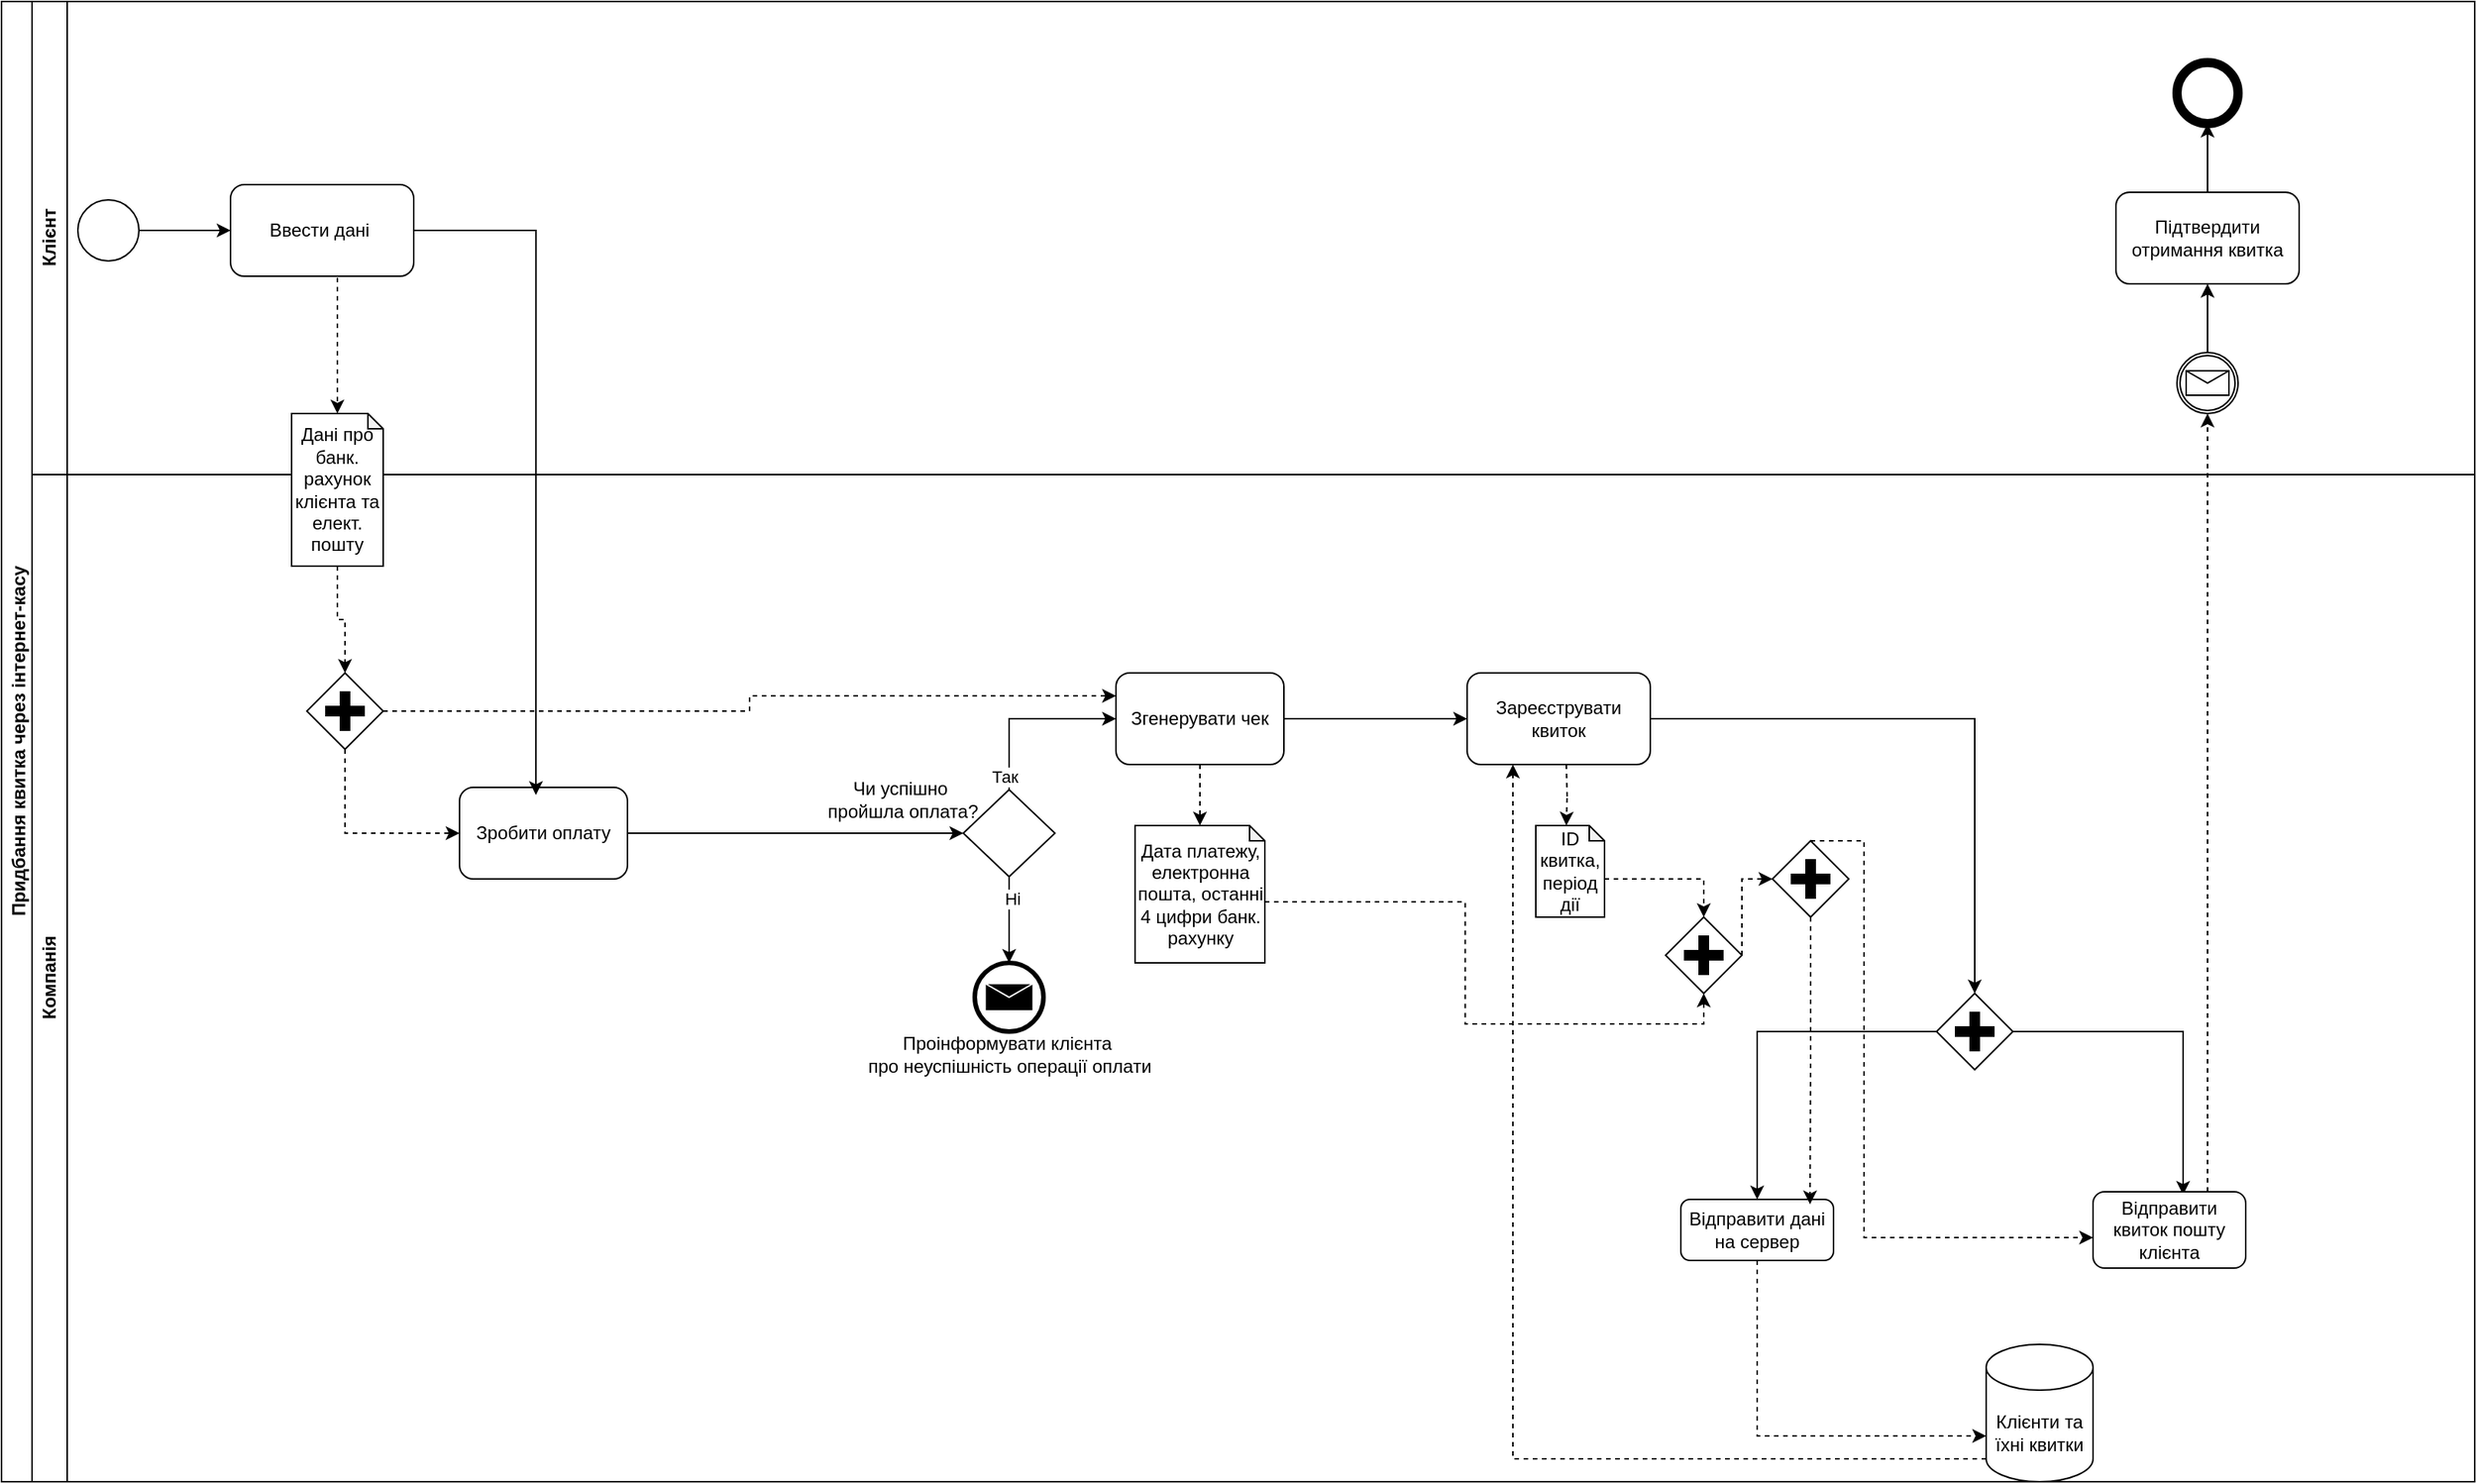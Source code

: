 <mxfile version="24.7.17">
  <diagram name="Page-1" id="2a216829-ef6e-dabb-86c1-c78162f3ba2b">
    <mxGraphModel dx="778" dy="393" grid="1" gridSize="10" guides="1" tooltips="1" connect="1" arrows="1" fold="1" page="1" pageScale="1" pageWidth="850" pageHeight="1100" background="none" math="0" shadow="0">
      <root>
        <mxCell id="0" />
        <mxCell id="1" parent="0" />
        <mxCell id="T00dslBi2b2i00kKxEPh-1" value="Придбання квитка через інтернет-касу" style="swimlane;horizontal=0;whiteSpace=wrap;html=1;" parent="1" vertex="1">
          <mxGeometry x="100" y="300" width="1620" height="970" as="geometry" />
        </mxCell>
        <mxCell id="T00dslBi2b2i00kKxEPh-2" value="Компанія" style="swimlane;horizontal=0;whiteSpace=wrap;html=1;" parent="T00dslBi2b2i00kKxEPh-1" vertex="1">
          <mxGeometry x="20" y="310" width="1600" height="660" as="geometry" />
        </mxCell>
        <mxCell id="T00dslBi2b2i00kKxEPh-102" style="edgeStyle=orthogonalEdgeStyle;rounded=0;orthogonalLoop=1;jettySize=auto;html=1;entryX=0;entryY=0.5;entryDx=0;entryDy=0;" parent="T00dslBi2b2i00kKxEPh-2" source="T00dslBi2b2i00kKxEPh-5" target="T00dslBi2b2i00kKxEPh-6" edge="1">
          <mxGeometry relative="1" as="geometry" />
        </mxCell>
        <mxCell id="T00dslBi2b2i00kKxEPh-5" value="Зробити оплату" style="rounded=1;whiteSpace=wrap;html=1;" parent="T00dslBi2b2i00kKxEPh-2" vertex="1">
          <mxGeometry x="280" y="205" width="110" height="60" as="geometry" />
        </mxCell>
        <mxCell id="E7joxLQLJX-L2FkS-B1a-82" style="edgeStyle=orthogonalEdgeStyle;rounded=0;orthogonalLoop=1;jettySize=auto;html=1;exitX=0.5;exitY=1;exitDx=0;exitDy=0;entryX=0.5;entryY=0;entryDx=0;entryDy=0;entryPerimeter=0;" parent="T00dslBi2b2i00kKxEPh-2" source="T00dslBi2b2i00kKxEPh-6" target="jD8df8YkjxwXbyUeXXZ7-4" edge="1">
          <mxGeometry relative="1" as="geometry">
            <mxPoint x="640" y="312.5" as="targetPoint" />
          </mxGeometry>
        </mxCell>
        <mxCell id="E7joxLQLJX-L2FkS-B1a-83" value="Ні" style="edgeLabel;html=1;align=center;verticalAlign=middle;resizable=0;points=[];" parent="E7joxLQLJX-L2FkS-B1a-82" vertex="1" connectable="0">
          <mxGeometry x="-0.508" y="2" relative="1" as="geometry">
            <mxPoint as="offset" />
          </mxGeometry>
        </mxCell>
        <mxCell id="T00dslBi2b2i00kKxEPh-6" value="" style="rhombus;whiteSpace=wrap;html=1;" parent="T00dslBi2b2i00kKxEPh-2" vertex="1">
          <mxGeometry x="610" y="206.5" width="60" height="57" as="geometry" />
        </mxCell>
        <mxCell id="T00dslBi2b2i00kKxEPh-7" value="Чи успішно&amp;nbsp;&lt;div&gt;пройшла оплата?&lt;/div&gt;" style="text;html=1;align=center;verticalAlign=middle;resizable=0;points=[];autosize=1;strokeColor=none;fillColor=none;" parent="T00dslBi2b2i00kKxEPh-2" vertex="1">
          <mxGeometry x="510" y="192.5" width="120" height="40" as="geometry" />
        </mxCell>
        <mxCell id="T00dslBi2b2i00kKxEPh-11" value="" style="endArrow=classic;html=1;rounded=0;exitX=0.5;exitY=0;exitDx=0;exitDy=0;entryX=0;entryY=0.5;entryDx=0;entryDy=0;" parent="T00dslBi2b2i00kKxEPh-2" source="T00dslBi2b2i00kKxEPh-6" target="jD8df8YkjxwXbyUeXXZ7-6" edge="1">
          <mxGeometry width="50" height="50" relative="1" as="geometry">
            <mxPoint x="1260" y="292.5" as="sourcePoint" />
            <mxPoint x="710" y="167.5" as="targetPoint" />
            <Array as="points">
              <mxPoint x="640" y="160" />
            </Array>
          </mxGeometry>
        </mxCell>
        <mxCell id="T00dslBi2b2i00kKxEPh-12" value="&lt;div&gt;&lt;br&gt;&lt;/div&gt;" style="edgeLabel;html=1;align=center;verticalAlign=middle;resizable=0;points=[];" parent="T00dslBi2b2i00kKxEPh-11" vertex="1" connectable="0">
          <mxGeometry x="-0.606" y="-1" relative="1" as="geometry">
            <mxPoint as="offset" />
          </mxGeometry>
        </mxCell>
        <mxCell id="T00dslBi2b2i00kKxEPh-13" value="Так" style="edgeLabel;html=1;align=center;verticalAlign=middle;resizable=0;points=[];" parent="T00dslBi2b2i00kKxEPh-11" vertex="1" connectable="0">
          <mxGeometry x="-0.854" y="3" relative="1" as="geometry">
            <mxPoint as="offset" />
          </mxGeometry>
        </mxCell>
        <mxCell id="E7joxLQLJX-L2FkS-B1a-9" style="edgeStyle=orthogonalEdgeStyle;rounded=0;orthogonalLoop=1;jettySize=auto;html=1;exitX=0.5;exitY=1;exitDx=0;exitDy=0;exitPerimeter=0;dashed=1;" parent="T00dslBi2b2i00kKxEPh-2" edge="1">
          <mxGeometry relative="1" as="geometry">
            <mxPoint x="1005" y="230" as="targetPoint" />
            <mxPoint x="1005" y="190.0" as="sourcePoint" />
          </mxGeometry>
        </mxCell>
        <mxCell id="T00dslBi2b2i00kKxEPh-82" value="" style="edgeStyle=orthogonalEdgeStyle;rounded=0;orthogonalLoop=1;jettySize=auto;html=1;entryX=0.5;entryY=0;entryDx=0;entryDy=0;entryPerimeter=0;exitX=1;exitY=0.5;exitDx=0;exitDy=0;" parent="T00dslBi2b2i00kKxEPh-2" source="jD8df8YkjxwXbyUeXXZ7-2" target="E7joxLQLJX-L2FkS-B1a-11" edge="1">
          <mxGeometry relative="1" as="geometry">
            <mxPoint x="1242.5" y="165" as="targetPoint" />
            <mxPoint x="1070" y="166" as="sourcePoint" />
          </mxGeometry>
        </mxCell>
        <mxCell id="jD8df8YkjxwXbyUeXXZ7-3" style="edgeStyle=orthogonalEdgeStyle;rounded=0;orthogonalLoop=1;jettySize=auto;html=1;exitX=0;exitY=1;exitDx=0;exitDy=-15;exitPerimeter=0;dashed=1;entryX=0.25;entryY=1;entryDx=0;entryDy=0;" edge="1" parent="T00dslBi2b2i00kKxEPh-2" source="T00dslBi2b2i00kKxEPh-73" target="jD8df8YkjxwXbyUeXXZ7-2">
          <mxGeometry relative="1" as="geometry">
            <mxPoint x="970" y="240" as="targetPoint" />
          </mxGeometry>
        </mxCell>
        <mxCell id="T00dslBi2b2i00kKxEPh-73" value="&lt;span style=&quot;background-color: initial;&quot;&gt;Клієнти та їхні квитки&lt;/span&gt;" style="shape=cylinder3;whiteSpace=wrap;html=1;boundedLbl=1;backgroundOutline=1;size=15;" parent="T00dslBi2b2i00kKxEPh-2" vertex="1">
          <mxGeometry x="1280" y="570" width="70" height="90" as="geometry" />
        </mxCell>
        <mxCell id="T00dslBi2b2i00kKxEPh-74" style="edgeStyle=orthogonalEdgeStyle;rounded=0;orthogonalLoop=1;jettySize=auto;html=1;dashed=1;entryX=0;entryY=0;entryDx=0;entryDy=60;entryPerimeter=0;exitX=0.5;exitY=1;exitDx=0;exitDy=0;" parent="T00dslBi2b2i00kKxEPh-2" source="E7joxLQLJX-L2FkS-B1a-12" target="T00dslBi2b2i00kKxEPh-73" edge="1">
          <mxGeometry relative="1" as="geometry">
            <mxPoint x="1279.5" y="620" as="targetPoint" />
            <mxPoint x="1130.5" y="500" as="sourcePoint" />
          </mxGeometry>
        </mxCell>
        <mxCell id="E7joxLQLJX-L2FkS-B1a-78" value="&lt;div&gt;&lt;br&gt;&lt;/div&gt;" style="edgeLabel;html=1;align=center;verticalAlign=middle;resizable=0;points=[];" parent="T00dslBi2b2i00kKxEPh-74" vertex="1" connectable="0">
          <mxGeometry x="0.989" y="-1" relative="1" as="geometry">
            <mxPoint as="offset" />
          </mxGeometry>
        </mxCell>
        <mxCell id="E7joxLQLJX-L2FkS-B1a-10" value="ID квитка, період дії" style="shape=note;whiteSpace=wrap;html=1;backgroundOutline=1;darkOpacity=0.05;size=10;" parent="T00dslBi2b2i00kKxEPh-2" vertex="1">
          <mxGeometry x="985" y="230" width="45" height="60" as="geometry" />
        </mxCell>
        <mxCell id="E7joxLQLJX-L2FkS-B1a-15" style="edgeStyle=orthogonalEdgeStyle;rounded=0;orthogonalLoop=1;jettySize=auto;html=1;exitX=1;exitY=0.5;exitDx=0;exitDy=0;exitPerimeter=0;entryX=0.59;entryY=0.04;entryDx=0;entryDy=0;entryPerimeter=0;" parent="T00dslBi2b2i00kKxEPh-2" source="E7joxLQLJX-L2FkS-B1a-11" target="E7joxLQLJX-L2FkS-B1a-17" edge="1">
          <mxGeometry relative="1" as="geometry">
            <mxPoint x="1225" y="410" as="targetPoint" />
            <mxPoint x="1140" y="365" as="sourcePoint" />
          </mxGeometry>
        </mxCell>
        <mxCell id="E7joxLQLJX-L2FkS-B1a-30" style="edgeStyle=orthogonalEdgeStyle;rounded=0;orthogonalLoop=1;jettySize=auto;html=1;exitX=0;exitY=0.5;exitDx=0;exitDy=0;exitPerimeter=0;entryX=0.5;entryY=0;entryDx=0;entryDy=0;" parent="T00dslBi2b2i00kKxEPh-2" source="E7joxLQLJX-L2FkS-B1a-11" target="E7joxLQLJX-L2FkS-B1a-12" edge="1">
          <mxGeometry relative="1" as="geometry" />
        </mxCell>
        <mxCell id="E7joxLQLJX-L2FkS-B1a-11" value="" style="points=[[0.25,0.25,0],[0.5,0,0],[0.75,0.25,0],[1,0.5,0],[0.75,0.75,0],[0.5,1,0],[0.25,0.75,0],[0,0.5,0]];shape=mxgraph.bpmn.gateway2;html=1;verticalLabelPosition=bottom;labelBackgroundColor=#ffffff;verticalAlign=top;align=center;perimeter=rhombusPerimeter;outlineConnect=0;outline=none;symbol=none;gwType=parallel;" parent="T00dslBi2b2i00kKxEPh-2" vertex="1">
          <mxGeometry x="1247.5" y="340" width="50" height="50" as="geometry" />
        </mxCell>
        <mxCell id="E7joxLQLJX-L2FkS-B1a-12" value="Відправити дані на сервер" style="rounded=1;whiteSpace=wrap;html=1;" parent="T00dslBi2b2i00kKxEPh-2" vertex="1">
          <mxGeometry x="1080" y="475" width="100" height="40" as="geometry" />
        </mxCell>
        <mxCell id="E7joxLQLJX-L2FkS-B1a-17" value="Відправити квиток пошту клієнта" style="rounded=1;whiteSpace=wrap;html=1;" parent="T00dslBi2b2i00kKxEPh-2" vertex="1">
          <mxGeometry x="1350" y="470" width="100" height="50" as="geometry" />
        </mxCell>
        <mxCell id="E7joxLQLJX-L2FkS-B1a-44" style="edgeStyle=orthogonalEdgeStyle;rounded=0;orthogonalLoop=1;jettySize=auto;html=1;entryX=0;entryY=0.6;entryDx=0;entryDy=0;entryPerimeter=0;dashed=1;exitX=0.5;exitY=0;exitDx=0;exitDy=0;exitPerimeter=0;" parent="T00dslBi2b2i00kKxEPh-2" source="E7joxLQLJX-L2FkS-B1a-106" target="E7joxLQLJX-L2FkS-B1a-17" edge="1">
          <mxGeometry relative="1" as="geometry">
            <mxPoint x="1117.5" y="335.0" as="sourcePoint" />
            <Array as="points">
              <mxPoint x="1200" y="240" />
              <mxPoint x="1200" y="500" />
            </Array>
          </mxGeometry>
        </mxCell>
        <mxCell id="E7joxLQLJX-L2FkS-B1a-79" style="edgeStyle=orthogonalEdgeStyle;rounded=0;orthogonalLoop=1;jettySize=auto;html=1;exitX=0;exitY=0;exitDx=45;exitDy=35;exitPerimeter=0;entryX=0.5;entryY=0;entryDx=0;entryDy=0;entryPerimeter=0;dashed=1;" parent="T00dslBi2b2i00kKxEPh-2" source="E7joxLQLJX-L2FkS-B1a-10" target="jD8df8YkjxwXbyUeXXZ7-28" edge="1">
          <mxGeometry relative="1" as="geometry">
            <mxPoint x="1067.5" y="265.0" as="targetPoint" />
          </mxGeometry>
        </mxCell>
        <mxCell id="E7joxLQLJX-L2FkS-B1a-106" value="" style="points=[[0.25,0.25,0],[0.5,0,0],[0.75,0.25,0],[1,0.5,0],[0.75,0.75,0],[0.5,1,0],[0.25,0.75,0],[0,0.5,0]];shape=mxgraph.bpmn.gateway2;html=1;verticalLabelPosition=bottom;labelBackgroundColor=#ffffff;verticalAlign=top;align=center;perimeter=rhombusPerimeter;outlineConnect=0;outline=none;symbol=none;gwType=parallel;" parent="T00dslBi2b2i00kKxEPh-2" vertex="1">
          <mxGeometry x="1140" y="240" width="50" height="50" as="geometry" />
        </mxCell>
        <mxCell id="E7joxLQLJX-L2FkS-B1a-107" style="edgeStyle=orthogonalEdgeStyle;rounded=0;orthogonalLoop=1;jettySize=auto;html=1;exitX=0.5;exitY=1;exitDx=0;exitDy=0;exitPerimeter=0;entryX=0.846;entryY=0.08;entryDx=0;entryDy=0;entryPerimeter=0;dashed=1;" parent="T00dslBi2b2i00kKxEPh-2" source="E7joxLQLJX-L2FkS-B1a-106" target="E7joxLQLJX-L2FkS-B1a-12" edge="1">
          <mxGeometry relative="1" as="geometry" />
        </mxCell>
        <mxCell id="jD8df8YkjxwXbyUeXXZ7-2" value="Зареєструвати квиток" style="rounded=1;whiteSpace=wrap;html=1;" vertex="1" parent="T00dslBi2b2i00kKxEPh-2">
          <mxGeometry x="940" y="130" width="120" height="60" as="geometry" />
        </mxCell>
        <mxCell id="jD8df8YkjxwXbyUeXXZ7-4" value="" style="points=[[0.145,0.145,0],[0.5,0,0],[0.855,0.145,0],[1,0.5,0],[0.855,0.855,0],[0.5,1,0],[0.145,0.855,0],[0,0.5,0]];shape=mxgraph.bpmn.event;html=1;verticalLabelPosition=bottom;labelBackgroundColor=#ffffff;verticalAlign=top;align=center;perimeter=ellipsePerimeter;outlineConnect=0;aspect=fixed;outline=end;symbol=message;" vertex="1" parent="T00dslBi2b2i00kKxEPh-2">
          <mxGeometry x="617.5" y="320" width="45" height="45" as="geometry" />
        </mxCell>
        <mxCell id="jD8df8YkjxwXbyUeXXZ7-5" value="Проінформувати клієнта&amp;nbsp;&lt;div&gt;про неуспішність операції оплати&lt;/div&gt;" style="text;html=1;align=center;verticalAlign=middle;resizable=0;points=[];autosize=1;strokeColor=none;fillColor=none;" vertex="1" parent="T00dslBi2b2i00kKxEPh-2">
          <mxGeometry x="535" y="360" width="210" height="40" as="geometry" />
        </mxCell>
        <mxCell id="jD8df8YkjxwXbyUeXXZ7-7" style="edgeStyle=orthogonalEdgeStyle;rounded=0;orthogonalLoop=1;jettySize=auto;html=1;exitX=1;exitY=0.5;exitDx=0;exitDy=0;entryX=0;entryY=0.5;entryDx=0;entryDy=0;" edge="1" parent="T00dslBi2b2i00kKxEPh-2" source="jD8df8YkjxwXbyUeXXZ7-6" target="jD8df8YkjxwXbyUeXXZ7-2">
          <mxGeometry relative="1" as="geometry" />
        </mxCell>
        <mxCell id="jD8df8YkjxwXbyUeXXZ7-8" style="edgeStyle=orthogonalEdgeStyle;rounded=0;orthogonalLoop=1;jettySize=auto;html=1;exitX=0.5;exitY=1;exitDx=0;exitDy=0;dashed=1;" edge="1" parent="T00dslBi2b2i00kKxEPh-2" source="jD8df8YkjxwXbyUeXXZ7-6">
          <mxGeometry relative="1" as="geometry">
            <mxPoint x="765" y="230" as="targetPoint" />
          </mxGeometry>
        </mxCell>
        <mxCell id="jD8df8YkjxwXbyUeXXZ7-6" value="Згенерувати чек" style="rounded=1;whiteSpace=wrap;html=1;" vertex="1" parent="T00dslBi2b2i00kKxEPh-2">
          <mxGeometry x="710" y="130" width="110" height="60" as="geometry" />
        </mxCell>
        <mxCell id="jD8df8YkjxwXbyUeXXZ7-9" value="Дата платежу, електронна пошта, останні 4 цифри банк. рахунку" style="shape=note;whiteSpace=wrap;html=1;backgroundOutline=1;darkOpacity=0.05;size=10;" vertex="1" parent="T00dslBi2b2i00kKxEPh-2">
          <mxGeometry x="722.5" y="230" width="85" height="90" as="geometry" />
        </mxCell>
        <mxCell id="jD8df8YkjxwXbyUeXXZ7-17" style="edgeStyle=orthogonalEdgeStyle;rounded=0;orthogonalLoop=1;jettySize=auto;html=1;exitX=0.5;exitY=1;exitDx=0;exitDy=0;exitPerimeter=0;entryX=0;entryY=0.5;entryDx=0;entryDy=0;dashed=1;" edge="1" parent="T00dslBi2b2i00kKxEPh-2" source="jD8df8YkjxwXbyUeXXZ7-14" target="T00dslBi2b2i00kKxEPh-5">
          <mxGeometry relative="1" as="geometry" />
        </mxCell>
        <mxCell id="jD8df8YkjxwXbyUeXXZ7-18" style="edgeStyle=orthogonalEdgeStyle;rounded=0;orthogonalLoop=1;jettySize=auto;html=1;exitX=1;exitY=0.5;exitDx=0;exitDy=0;exitPerimeter=0;entryX=0;entryY=0.25;entryDx=0;entryDy=0;dashed=1;" edge="1" parent="T00dslBi2b2i00kKxEPh-2" source="jD8df8YkjxwXbyUeXXZ7-14" target="jD8df8YkjxwXbyUeXXZ7-6">
          <mxGeometry relative="1" as="geometry" />
        </mxCell>
        <mxCell id="jD8df8YkjxwXbyUeXXZ7-14" value="" style="points=[[0.25,0.25,0],[0.5,0,0],[0.75,0.25,0],[1,0.5,0],[0.75,0.75,0],[0.5,1,0],[0.25,0.75,0],[0,0.5,0]];shape=mxgraph.bpmn.gateway2;html=1;verticalLabelPosition=bottom;labelBackgroundColor=#ffffff;verticalAlign=top;align=center;perimeter=rhombusPerimeter;outlineConnect=0;outline=none;symbol=none;gwType=parallel;" vertex="1" parent="T00dslBi2b2i00kKxEPh-2">
          <mxGeometry x="180" y="130" width="50" height="50" as="geometry" />
        </mxCell>
        <mxCell id="jD8df8YkjxwXbyUeXXZ7-28" value="" style="points=[[0.25,0.25,0],[0.5,0,0],[0.75,0.25,0],[1,0.5,0],[0.75,0.75,0],[0.5,1,0],[0.25,0.75,0],[0,0.5,0]];shape=mxgraph.bpmn.gateway2;html=1;verticalLabelPosition=bottom;labelBackgroundColor=#ffffff;verticalAlign=top;align=center;perimeter=rhombusPerimeter;outlineConnect=0;outline=none;symbol=none;gwType=parallel;" vertex="1" parent="T00dslBi2b2i00kKxEPh-2">
          <mxGeometry x="1070" y="290" width="50" height="50" as="geometry" />
        </mxCell>
        <mxCell id="jD8df8YkjxwXbyUeXXZ7-29" style="edgeStyle=orthogonalEdgeStyle;rounded=0;orthogonalLoop=1;jettySize=auto;html=1;exitX=0;exitY=0;exitDx=85;exitDy=50;exitPerimeter=0;entryX=0.5;entryY=1;entryDx=0;entryDy=0;entryPerimeter=0;dashed=1;" edge="1" parent="T00dslBi2b2i00kKxEPh-2" source="jD8df8YkjxwXbyUeXXZ7-9" target="jD8df8YkjxwXbyUeXXZ7-28">
          <mxGeometry relative="1" as="geometry" />
        </mxCell>
        <mxCell id="jD8df8YkjxwXbyUeXXZ7-30" style="edgeStyle=orthogonalEdgeStyle;rounded=0;orthogonalLoop=1;jettySize=auto;html=1;exitX=1;exitY=0.5;exitDx=0;exitDy=0;exitPerimeter=0;entryX=0;entryY=0.5;entryDx=0;entryDy=0;entryPerimeter=0;dashed=1;" edge="1" parent="T00dslBi2b2i00kKxEPh-2" source="jD8df8YkjxwXbyUeXXZ7-28" target="E7joxLQLJX-L2FkS-B1a-106">
          <mxGeometry relative="1" as="geometry">
            <Array as="points">
              <mxPoint x="1120" y="265" />
            </Array>
          </mxGeometry>
        </mxCell>
        <mxCell id="T00dslBi2b2i00kKxEPh-14" value="Клієнт" style="swimlane;horizontal=0;whiteSpace=wrap;html=1;startSize=23;" parent="T00dslBi2b2i00kKxEPh-1" vertex="1">
          <mxGeometry x="20" width="1600" height="310" as="geometry">
            <mxRectangle x="20" width="1470" height="70" as="alternateBounds" />
          </mxGeometry>
        </mxCell>
        <mxCell id="T00dslBi2b2i00kKxEPh-16" value="" style="ellipse;whiteSpace=wrap;html=1;aspect=fixed;" parent="T00dslBi2b2i00kKxEPh-14" vertex="1">
          <mxGeometry x="30" y="130" width="40" height="40" as="geometry" />
        </mxCell>
        <mxCell id="T00dslBi2b2i00kKxEPh-17" value="Ввести дані&amp;nbsp;" style="rounded=1;whiteSpace=wrap;html=1;" parent="T00dslBi2b2i00kKxEPh-14" vertex="1">
          <mxGeometry x="130" y="120" width="120" height="60" as="geometry" />
        </mxCell>
        <mxCell id="T00dslBi2b2i00kKxEPh-19" value="" style="endArrow=classic;html=1;rounded=0;exitX=1;exitY=0.5;exitDx=0;exitDy=0;entryX=0;entryY=0.5;entryDx=0;entryDy=0;" parent="T00dslBi2b2i00kKxEPh-14" source="T00dslBi2b2i00kKxEPh-16" target="T00dslBi2b2i00kKxEPh-17" edge="1">
          <mxGeometry width="50" height="50" relative="1" as="geometry">
            <mxPoint x="510" y="480" as="sourcePoint" />
            <mxPoint x="120" y="360" as="targetPoint" />
          </mxGeometry>
        </mxCell>
        <mxCell id="jD8df8YkjxwXbyUeXXZ7-24" style="edgeStyle=orthogonalEdgeStyle;rounded=0;orthogonalLoop=1;jettySize=auto;html=1;exitX=0.5;exitY=0;exitDx=0;exitDy=0;exitPerimeter=0;entryX=0.5;entryY=1;entryDx=0;entryDy=0;" edge="1" parent="T00dslBi2b2i00kKxEPh-14" source="jD8df8YkjxwXbyUeXXZ7-20" target="jD8df8YkjxwXbyUeXXZ7-22">
          <mxGeometry relative="1" as="geometry" />
        </mxCell>
        <mxCell id="jD8df8YkjxwXbyUeXXZ7-20" value="" style="points=[[0.145,0.145,0],[0.5,0,0],[0.855,0.145,0],[1,0.5,0],[0.855,0.855,0],[0.5,1,0],[0.145,0.855,0],[0,0.5,0]];shape=mxgraph.bpmn.event;html=1;verticalLabelPosition=bottom;labelBackgroundColor=#ffffff;verticalAlign=top;align=center;perimeter=ellipsePerimeter;outlineConnect=0;aspect=fixed;outline=catching;symbol=message;" vertex="1" parent="T00dslBi2b2i00kKxEPh-14">
          <mxGeometry x="1405" y="230" width="40" height="40" as="geometry" />
        </mxCell>
        <mxCell id="jD8df8YkjxwXbyUeXXZ7-22" value="Підтвердити отримання квитка" style="rounded=1;whiteSpace=wrap;html=1;" vertex="1" parent="T00dslBi2b2i00kKxEPh-14">
          <mxGeometry x="1365" y="125" width="120" height="60" as="geometry" />
        </mxCell>
        <mxCell id="jD8df8YkjxwXbyUeXXZ7-25" value="" style="points=[[0.145,0.145,0],[0.5,0,0],[0.855,0.145,0],[1,0.5,0],[0.855,0.855,0],[0.5,1,0],[0.145,0.855,0],[0,0.5,0]];shape=mxgraph.bpmn.event;html=1;verticalLabelPosition=bottom;labelBackgroundColor=#ffffff;verticalAlign=top;align=center;perimeter=ellipsePerimeter;outlineConnect=0;aspect=fixed;outline=end;symbol=terminate2;strokeWidth=2;" vertex="1" parent="T00dslBi2b2i00kKxEPh-14">
          <mxGeometry x="1405" y="40" width="40" height="40" as="geometry" />
        </mxCell>
        <mxCell id="jD8df8YkjxwXbyUeXXZ7-26" style="edgeStyle=orthogonalEdgeStyle;rounded=0;orthogonalLoop=1;jettySize=auto;html=1;exitX=0.5;exitY=0;exitDx=0;exitDy=0;entryX=0.5;entryY=1;entryDx=0;entryDy=0;entryPerimeter=0;" edge="1" parent="T00dslBi2b2i00kKxEPh-14" source="jD8df8YkjxwXbyUeXXZ7-22" target="jD8df8YkjxwXbyUeXXZ7-25">
          <mxGeometry relative="1" as="geometry" />
        </mxCell>
        <mxCell id="T00dslBi2b2i00kKxEPh-43" style="edgeStyle=orthogonalEdgeStyle;rounded=0;orthogonalLoop=1;jettySize=auto;html=1;entryX=0.5;entryY=0;entryDx=0;entryDy=0;entryPerimeter=0;dashed=1;" parent="T00dslBi2b2i00kKxEPh-1" edge="1">
          <mxGeometry relative="1" as="geometry">
            <mxPoint x="225" y="180" as="sourcePoint" />
            <mxPoint x="220" y="270" as="targetPoint" />
            <Array as="points">
              <mxPoint x="225" y="180" />
            </Array>
          </mxGeometry>
        </mxCell>
        <mxCell id="E7joxLQLJX-L2FkS-B1a-120" style="edgeStyle=orthogonalEdgeStyle;rounded=0;orthogonalLoop=1;jettySize=auto;html=1;exitX=0.75;exitY=0;exitDx=0;exitDy=0;dashed=1;" parent="T00dslBi2b2i00kKxEPh-1" source="E7joxLQLJX-L2FkS-B1a-17" edge="1">
          <mxGeometry relative="1" as="geometry">
            <mxPoint x="1445" y="270" as="targetPoint" />
          </mxGeometry>
        </mxCell>
        <mxCell id="jD8df8YkjxwXbyUeXXZ7-19" style="edgeStyle=orthogonalEdgeStyle;rounded=0;orthogonalLoop=1;jettySize=auto;html=1;exitX=1;exitY=0.5;exitDx=0;exitDy=0;entryX=0.455;entryY=0.083;entryDx=0;entryDy=0;entryPerimeter=0;" edge="1" parent="T00dslBi2b2i00kKxEPh-1" source="T00dslBi2b2i00kKxEPh-17" target="T00dslBi2b2i00kKxEPh-5">
          <mxGeometry relative="1" as="geometry" />
        </mxCell>
        <mxCell id="jD8df8YkjxwXbyUeXXZ7-16" style="edgeStyle=orthogonalEdgeStyle;rounded=0;orthogonalLoop=1;jettySize=auto;html=1;exitX=0.5;exitY=1;exitDx=0;exitDy=0;exitPerimeter=0;dashed=1;" edge="1" parent="1" source="E7joxLQLJX-L2FkS-B1a-55" target="jD8df8YkjxwXbyUeXXZ7-14">
          <mxGeometry relative="1" as="geometry" />
        </mxCell>
        <mxCell id="E7joxLQLJX-L2FkS-B1a-55" value="Дані про банк. рахунок клієнта та елект. пошту" style="shape=note;whiteSpace=wrap;html=1;backgroundOutline=1;darkOpacity=0.05;size=10;" parent="1" vertex="1">
          <mxGeometry x="290" y="570" width="60" height="100" as="geometry" />
        </mxCell>
      </root>
    </mxGraphModel>
  </diagram>
</mxfile>
